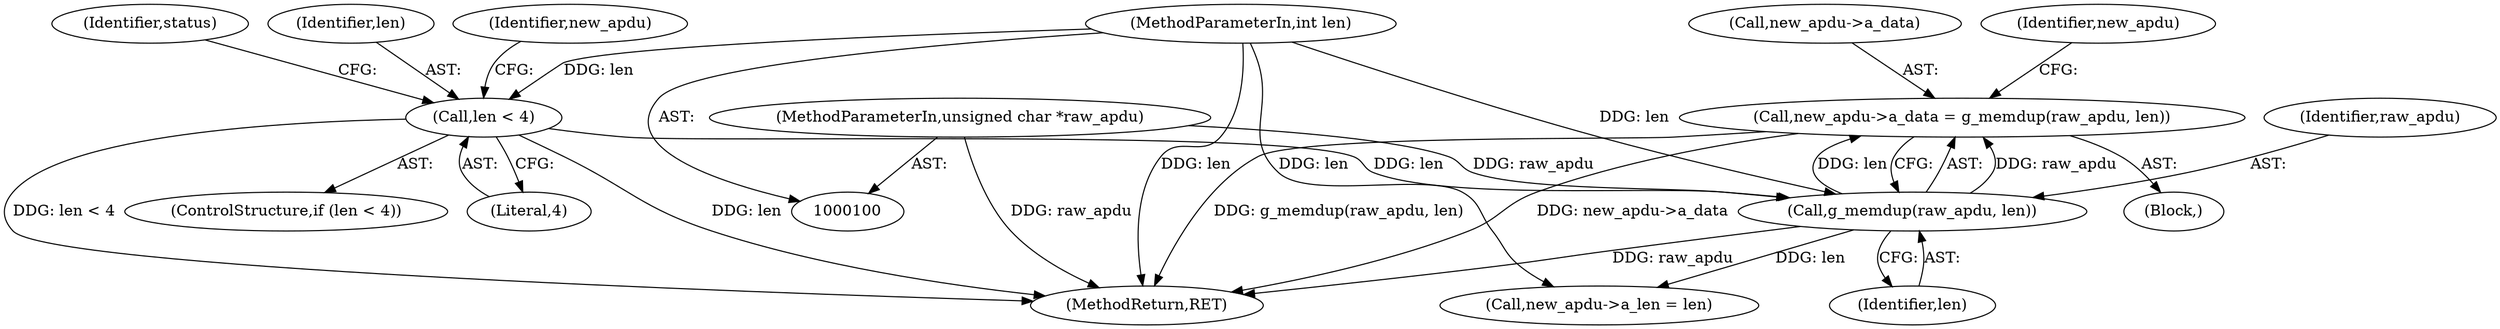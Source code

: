 digraph "0_spice_9113dc6a303604a2d9812ac70c17d076ef11886c@pointer" {
"1000126" [label="(Call,new_apdu->a_data = g_memdup(raw_apdu, len))"];
"1000130" [label="(Call,g_memdup(raw_apdu, len))"];
"1000101" [label="(MethodParameterIn,unsigned char *raw_apdu)"];
"1000111" [label="(Call,len < 4)"];
"1000102" [label="(MethodParameterIn,int len)"];
"1000117" [label="(Identifier,status)"];
"1000101" [label="(MethodParameterIn,unsigned char *raw_apdu)"];
"1000110" [label="(ControlStructure,if (len < 4))"];
"1000102" [label="(MethodParameterIn,int len)"];
"1000112" [label="(Identifier,len)"];
"1000133" [label="(Call,new_apdu->a_len = len)"];
"1000122" [label="(Identifier,new_apdu)"];
"1000111" [label="(Call,len < 4)"];
"1000126" [label="(Call,new_apdu->a_data = g_memdup(raw_apdu, len))"];
"1000104" [label="(Block,)"];
"1000171" [label="(MethodReturn,RET)"];
"1000131" [label="(Identifier,raw_apdu)"];
"1000127" [label="(Call,new_apdu->a_data)"];
"1000113" [label="(Literal,4)"];
"1000130" [label="(Call,g_memdup(raw_apdu, len))"];
"1000132" [label="(Identifier,len)"];
"1000135" [label="(Identifier,new_apdu)"];
"1000126" -> "1000104"  [label="AST: "];
"1000126" -> "1000130"  [label="CFG: "];
"1000127" -> "1000126"  [label="AST: "];
"1000130" -> "1000126"  [label="AST: "];
"1000135" -> "1000126"  [label="CFG: "];
"1000126" -> "1000171"  [label="DDG: g_memdup(raw_apdu, len)"];
"1000126" -> "1000171"  [label="DDG: new_apdu->a_data"];
"1000130" -> "1000126"  [label="DDG: raw_apdu"];
"1000130" -> "1000126"  [label="DDG: len"];
"1000130" -> "1000132"  [label="CFG: "];
"1000131" -> "1000130"  [label="AST: "];
"1000132" -> "1000130"  [label="AST: "];
"1000130" -> "1000171"  [label="DDG: raw_apdu"];
"1000101" -> "1000130"  [label="DDG: raw_apdu"];
"1000111" -> "1000130"  [label="DDG: len"];
"1000102" -> "1000130"  [label="DDG: len"];
"1000130" -> "1000133"  [label="DDG: len"];
"1000101" -> "1000100"  [label="AST: "];
"1000101" -> "1000171"  [label="DDG: raw_apdu"];
"1000111" -> "1000110"  [label="AST: "];
"1000111" -> "1000113"  [label="CFG: "];
"1000112" -> "1000111"  [label="AST: "];
"1000113" -> "1000111"  [label="AST: "];
"1000117" -> "1000111"  [label="CFG: "];
"1000122" -> "1000111"  [label="CFG: "];
"1000111" -> "1000171"  [label="DDG: len"];
"1000111" -> "1000171"  [label="DDG: len < 4"];
"1000102" -> "1000111"  [label="DDG: len"];
"1000102" -> "1000100"  [label="AST: "];
"1000102" -> "1000171"  [label="DDG: len"];
"1000102" -> "1000133"  [label="DDG: len"];
}

